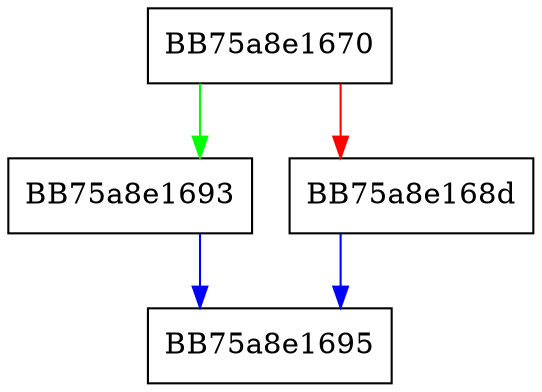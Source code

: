 digraph _Get_deleter {
  node [shape="box"];
  graph [splines=ortho];
  BB75a8e1670 -> BB75a8e1693 [color="green"];
  BB75a8e1670 -> BB75a8e168d [color="red"];
  BB75a8e168d -> BB75a8e1695 [color="blue"];
  BB75a8e1693 -> BB75a8e1695 [color="blue"];
}